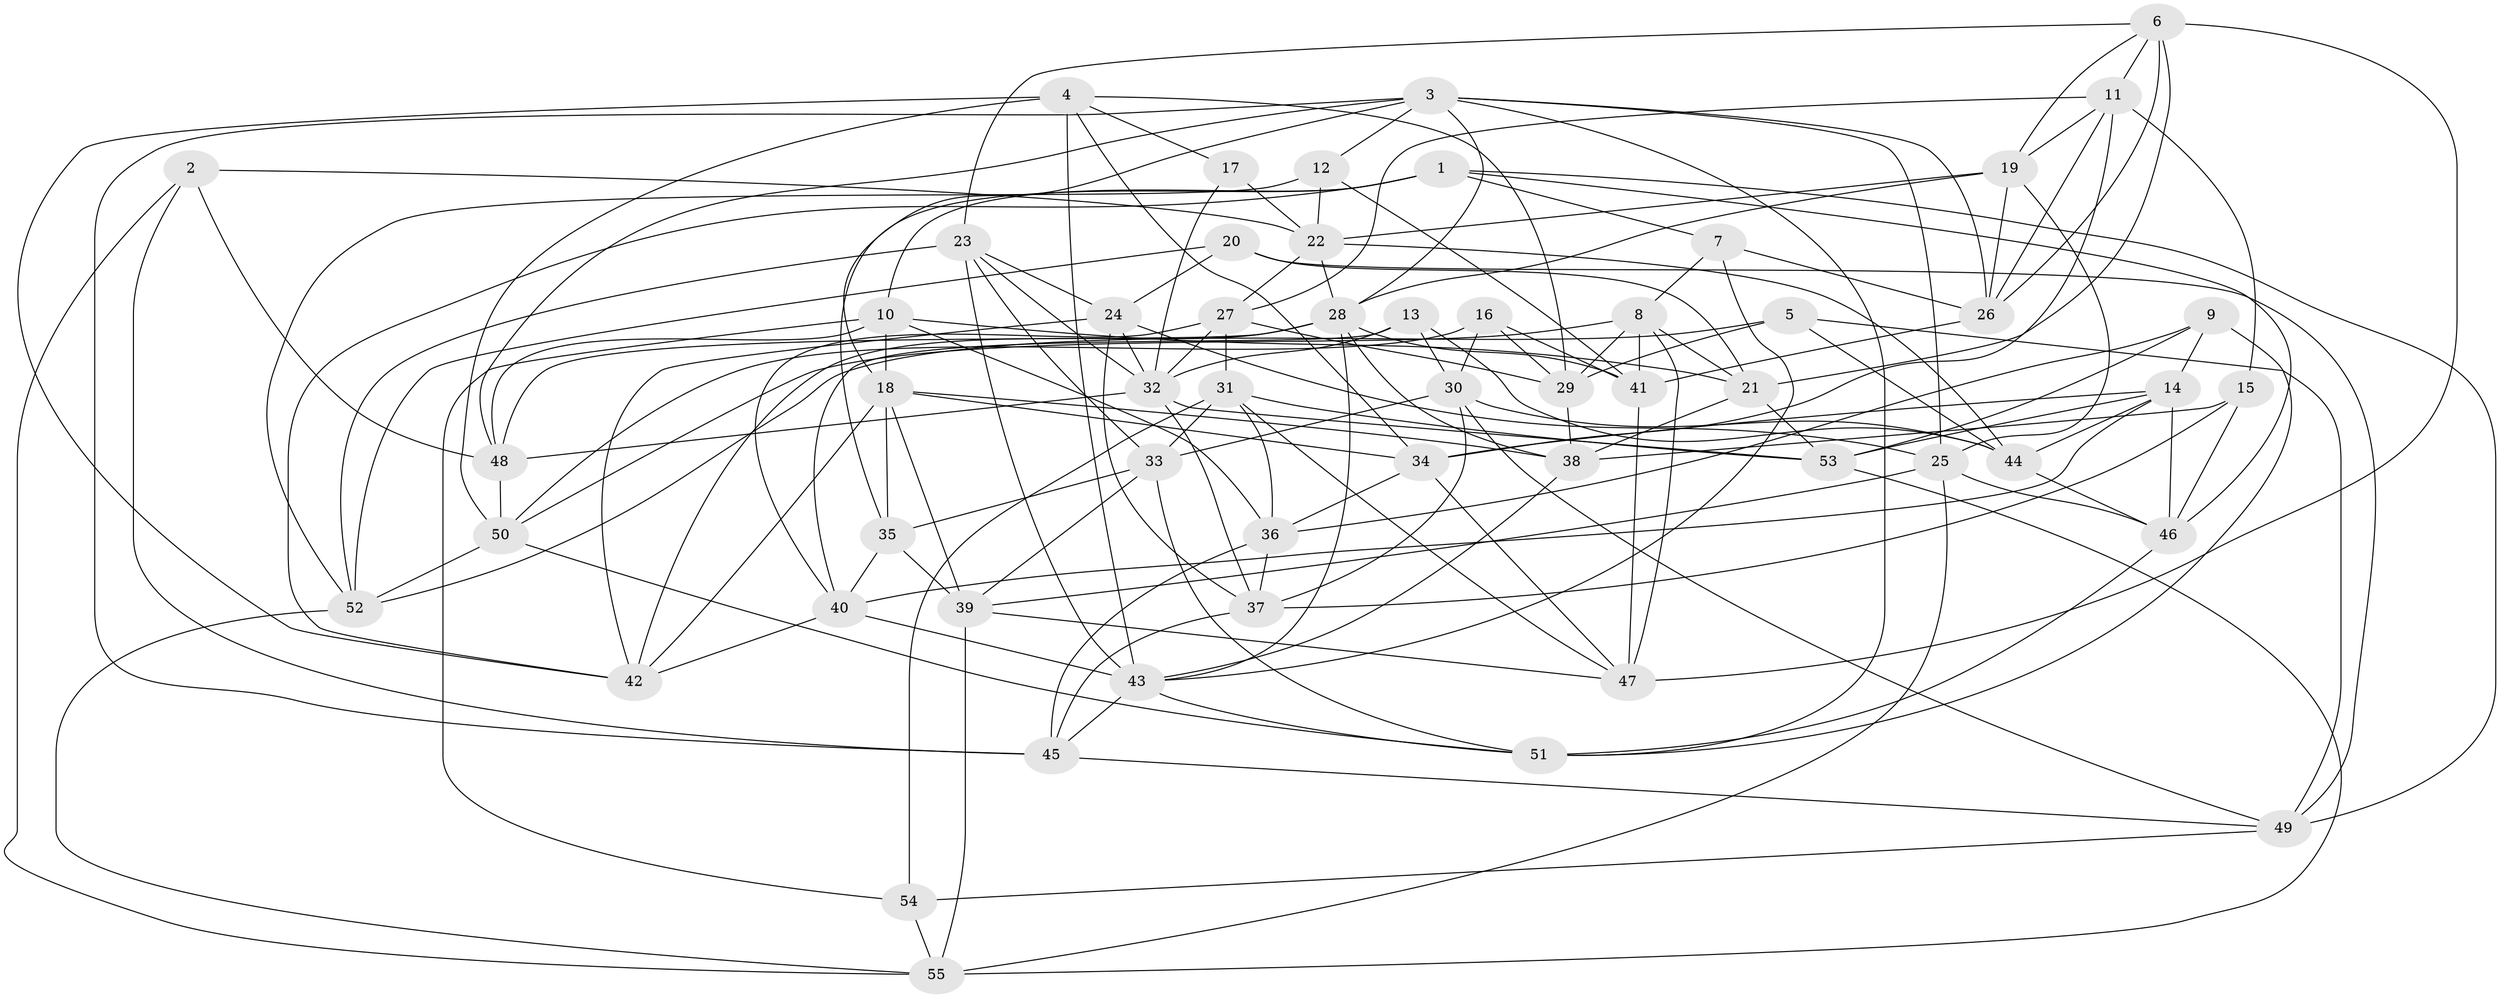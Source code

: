 // original degree distribution, {4: 1.0}
// Generated by graph-tools (version 1.1) at 2025/50/03/09/25 03:50:56]
// undirected, 55 vertices, 158 edges
graph export_dot {
graph [start="1"]
  node [color=gray90,style=filled];
  1;
  2;
  3;
  4;
  5;
  6;
  7;
  8;
  9;
  10;
  11;
  12;
  13;
  14;
  15;
  16;
  17;
  18;
  19;
  20;
  21;
  22;
  23;
  24;
  25;
  26;
  27;
  28;
  29;
  30;
  31;
  32;
  33;
  34;
  35;
  36;
  37;
  38;
  39;
  40;
  41;
  42;
  43;
  44;
  45;
  46;
  47;
  48;
  49;
  50;
  51;
  52;
  53;
  54;
  55;
  1 -- 7 [weight=1.0];
  1 -- 10 [weight=1.0];
  1 -- 35 [weight=1.0];
  1 -- 42 [weight=1.0];
  1 -- 46 [weight=1.0];
  1 -- 49 [weight=1.0];
  2 -- 22 [weight=1.0];
  2 -- 45 [weight=1.0];
  2 -- 48 [weight=1.0];
  2 -- 55 [weight=1.0];
  3 -- 12 [weight=1.0];
  3 -- 18 [weight=1.0];
  3 -- 25 [weight=1.0];
  3 -- 26 [weight=1.0];
  3 -- 28 [weight=1.0];
  3 -- 45 [weight=1.0];
  3 -- 48 [weight=1.0];
  3 -- 51 [weight=1.0];
  4 -- 17 [weight=1.0];
  4 -- 29 [weight=1.0];
  4 -- 34 [weight=1.0];
  4 -- 42 [weight=1.0];
  4 -- 43 [weight=1.0];
  4 -- 50 [weight=1.0];
  5 -- 29 [weight=1.0];
  5 -- 44 [weight=1.0];
  5 -- 49 [weight=1.0];
  5 -- 52 [weight=1.0];
  6 -- 11 [weight=1.0];
  6 -- 19 [weight=1.0];
  6 -- 21 [weight=1.0];
  6 -- 23 [weight=1.0];
  6 -- 26 [weight=1.0];
  6 -- 47 [weight=1.0];
  7 -- 8 [weight=1.0];
  7 -- 26 [weight=1.0];
  7 -- 43 [weight=1.0];
  8 -- 21 [weight=1.0];
  8 -- 29 [weight=1.0];
  8 -- 41 [weight=1.0];
  8 -- 47 [weight=1.0];
  8 -- 50 [weight=1.0];
  9 -- 14 [weight=1.0];
  9 -- 36 [weight=1.0];
  9 -- 51 [weight=1.0];
  9 -- 53 [weight=1.0];
  10 -- 18 [weight=1.0];
  10 -- 21 [weight=1.0];
  10 -- 36 [weight=1.0];
  10 -- 48 [weight=1.0];
  10 -- 54 [weight=1.0];
  11 -- 15 [weight=1.0];
  11 -- 19 [weight=1.0];
  11 -- 26 [weight=1.0];
  11 -- 27 [weight=1.0];
  11 -- 34 [weight=1.0];
  12 -- 22 [weight=1.0];
  12 -- 41 [weight=1.0];
  12 -- 52 [weight=1.0];
  13 -- 30 [weight=1.0];
  13 -- 32 [weight=1.0];
  13 -- 40 [weight=1.0];
  13 -- 44 [weight=1.0];
  14 -- 34 [weight=1.0];
  14 -- 40 [weight=1.0];
  14 -- 44 [weight=1.0];
  14 -- 46 [weight=1.0];
  14 -- 53 [weight=1.0];
  15 -- 37 [weight=1.0];
  15 -- 38 [weight=1.0];
  15 -- 46 [weight=1.0];
  16 -- 29 [weight=1.0];
  16 -- 30 [weight=1.0];
  16 -- 41 [weight=1.0];
  16 -- 50 [weight=1.0];
  17 -- 22 [weight=2.0];
  17 -- 32 [weight=1.0];
  18 -- 34 [weight=1.0];
  18 -- 35 [weight=2.0];
  18 -- 38 [weight=1.0];
  18 -- 39 [weight=1.0];
  18 -- 42 [weight=1.0];
  19 -- 22 [weight=1.0];
  19 -- 25 [weight=1.0];
  19 -- 26 [weight=1.0];
  19 -- 28 [weight=1.0];
  20 -- 21 [weight=1.0];
  20 -- 24 [weight=1.0];
  20 -- 49 [weight=1.0];
  20 -- 52 [weight=1.0];
  21 -- 38 [weight=1.0];
  21 -- 53 [weight=1.0];
  22 -- 27 [weight=1.0];
  22 -- 28 [weight=1.0];
  22 -- 44 [weight=1.0];
  23 -- 24 [weight=1.0];
  23 -- 32 [weight=1.0];
  23 -- 33 [weight=1.0];
  23 -- 43 [weight=1.0];
  23 -- 52 [weight=1.0];
  24 -- 25 [weight=1.0];
  24 -- 32 [weight=1.0];
  24 -- 37 [weight=1.0];
  24 -- 42 [weight=1.0];
  25 -- 39 [weight=1.0];
  25 -- 46 [weight=1.0];
  25 -- 55 [weight=1.0];
  26 -- 41 [weight=1.0];
  27 -- 29 [weight=1.0];
  27 -- 31 [weight=1.0];
  27 -- 32 [weight=1.0];
  27 -- 40 [weight=1.0];
  28 -- 38 [weight=1.0];
  28 -- 41 [weight=1.0];
  28 -- 42 [weight=1.0];
  28 -- 43 [weight=1.0];
  28 -- 48 [weight=1.0];
  29 -- 38 [weight=1.0];
  30 -- 33 [weight=1.0];
  30 -- 37 [weight=1.0];
  30 -- 44 [weight=1.0];
  30 -- 49 [weight=1.0];
  31 -- 33 [weight=1.0];
  31 -- 36 [weight=1.0];
  31 -- 47 [weight=1.0];
  31 -- 53 [weight=1.0];
  31 -- 54 [weight=1.0];
  32 -- 37 [weight=1.0];
  32 -- 48 [weight=1.0];
  32 -- 53 [weight=1.0];
  33 -- 35 [weight=1.0];
  33 -- 39 [weight=1.0];
  33 -- 51 [weight=1.0];
  34 -- 36 [weight=1.0];
  34 -- 47 [weight=1.0];
  35 -- 39 [weight=1.0];
  35 -- 40 [weight=1.0];
  36 -- 37 [weight=1.0];
  36 -- 45 [weight=1.0];
  37 -- 45 [weight=1.0];
  38 -- 43 [weight=1.0];
  39 -- 47 [weight=1.0];
  39 -- 55 [weight=1.0];
  40 -- 42 [weight=1.0];
  40 -- 43 [weight=1.0];
  41 -- 47 [weight=1.0];
  43 -- 45 [weight=1.0];
  43 -- 51 [weight=1.0];
  44 -- 46 [weight=1.0];
  45 -- 49 [weight=1.0];
  46 -- 51 [weight=1.0];
  48 -- 50 [weight=1.0];
  49 -- 54 [weight=1.0];
  50 -- 51 [weight=1.0];
  50 -- 52 [weight=1.0];
  52 -- 55 [weight=1.0];
  53 -- 55 [weight=1.0];
  54 -- 55 [weight=1.0];
}
